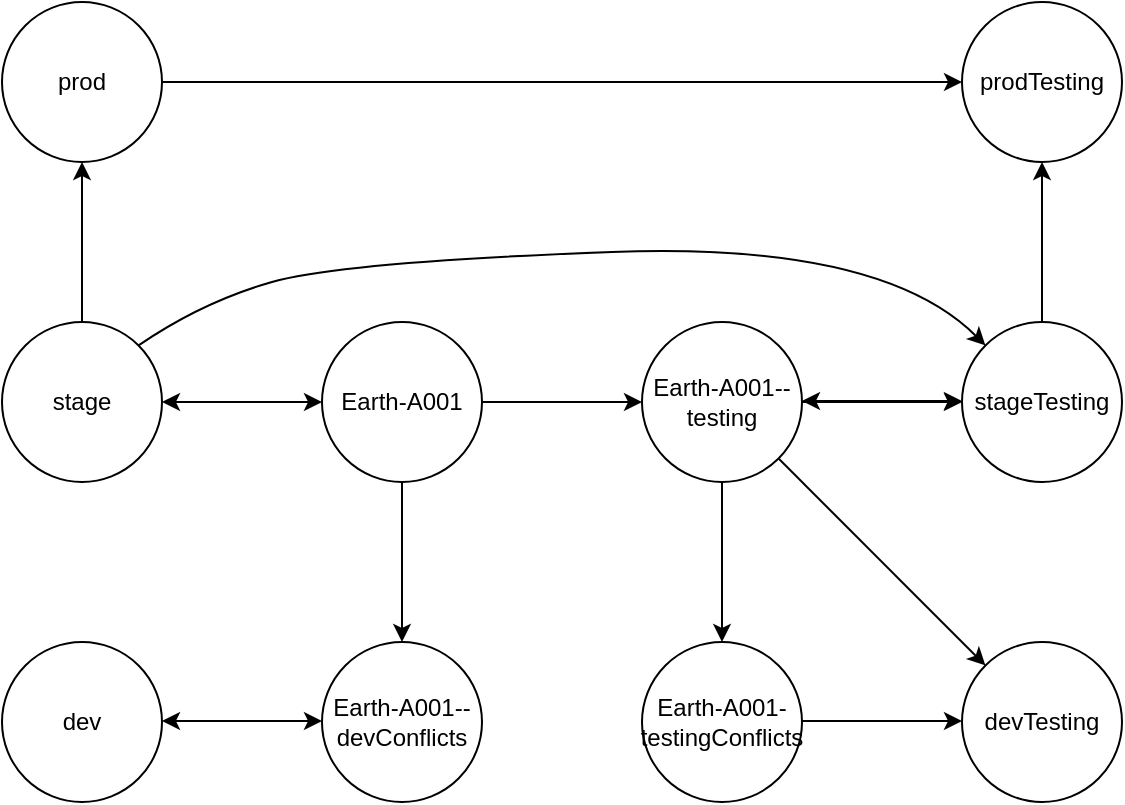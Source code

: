<mxfile version="24.7.7">
  <diagram name="Page-1" id="FoErnBP0bsuoqeBmM7qJ">
    <mxGraphModel dx="1434" dy="786" grid="1" gridSize="10" guides="1" tooltips="1" connect="1" arrows="1" fold="1" page="1" pageScale="1" pageWidth="827" pageHeight="1169" math="0" shadow="0">
      <root>
        <mxCell id="0" />
        <mxCell id="1" parent="0" />
        <mxCell id="bOdxVoqwb2bXN5GkgqzS-1" value="prod" style="ellipse;whiteSpace=wrap;html=1;aspect=fixed;" vertex="1" parent="1">
          <mxGeometry x="40" y="120" width="80" height="80" as="geometry" />
        </mxCell>
        <mxCell id="bOdxVoqwb2bXN5GkgqzS-2" value="stage" style="ellipse;whiteSpace=wrap;html=1;aspect=fixed;" vertex="1" parent="1">
          <mxGeometry x="40" y="280" width="80" height="80" as="geometry" />
        </mxCell>
        <mxCell id="bOdxVoqwb2bXN5GkgqzS-3" value="dev" style="ellipse;whiteSpace=wrap;html=1;aspect=fixed;" vertex="1" parent="1">
          <mxGeometry x="40" y="440" width="80" height="80" as="geometry" />
        </mxCell>
        <mxCell id="bOdxVoqwb2bXN5GkgqzS-7" value="" style="edgeStyle=orthogonalEdgeStyle;rounded=0;orthogonalLoop=1;jettySize=auto;html=1;" edge="1" parent="1" source="bOdxVoqwb2bXN5GkgqzS-4" target="bOdxVoqwb2bXN5GkgqzS-6">
          <mxGeometry relative="1" as="geometry" />
        </mxCell>
        <mxCell id="bOdxVoqwb2bXN5GkgqzS-9" value="" style="edgeStyle=orthogonalEdgeStyle;rounded=0;orthogonalLoop=1;jettySize=auto;html=1;" edge="1" parent="1" source="bOdxVoqwb2bXN5GkgqzS-4" target="bOdxVoqwb2bXN5GkgqzS-8">
          <mxGeometry relative="1" as="geometry" />
        </mxCell>
        <mxCell id="bOdxVoqwb2bXN5GkgqzS-4" value="Earth-A001" style="ellipse;whiteSpace=wrap;html=1;" vertex="1" parent="1">
          <mxGeometry x="200" y="280" width="80" height="80" as="geometry" />
        </mxCell>
        <mxCell id="bOdxVoqwb2bXN5GkgqzS-6" value="Earth-A001--dev&lt;span style=&quot;background-color: initial;&quot;&gt;Conflicts&lt;/span&gt;" style="ellipse;whiteSpace=wrap;html=1;" vertex="1" parent="1">
          <mxGeometry x="200" y="440" width="80" height="80" as="geometry" />
        </mxCell>
        <mxCell id="bOdxVoqwb2bXN5GkgqzS-16" value="" style="edgeStyle=orthogonalEdgeStyle;rounded=0;orthogonalLoop=1;jettySize=auto;html=1;" edge="1" parent="1" source="bOdxVoqwb2bXN5GkgqzS-8" target="bOdxVoqwb2bXN5GkgqzS-11">
          <mxGeometry relative="1" as="geometry" />
        </mxCell>
        <mxCell id="bOdxVoqwb2bXN5GkgqzS-23" value="" style="edgeStyle=orthogonalEdgeStyle;rounded=0;orthogonalLoop=1;jettySize=auto;html=1;" edge="1" parent="1" source="bOdxVoqwb2bXN5GkgqzS-8" target="bOdxVoqwb2bXN5GkgqzS-22">
          <mxGeometry relative="1" as="geometry" />
        </mxCell>
        <mxCell id="bOdxVoqwb2bXN5GkgqzS-8" value="Earth-A001--testing" style="ellipse;whiteSpace=wrap;html=1;" vertex="1" parent="1">
          <mxGeometry x="360" y="280" width="80" height="80" as="geometry" />
        </mxCell>
        <mxCell id="bOdxVoqwb2bXN5GkgqzS-27" value="" style="edgeStyle=orthogonalEdgeStyle;rounded=0;orthogonalLoop=1;jettySize=auto;html=1;" edge="1" parent="1" source="bOdxVoqwb2bXN5GkgqzS-11" target="bOdxVoqwb2bXN5GkgqzS-26">
          <mxGeometry relative="1" as="geometry" />
        </mxCell>
        <mxCell id="bOdxVoqwb2bXN5GkgqzS-11" value="stageTesting" style="ellipse;whiteSpace=wrap;html=1;" vertex="1" parent="1">
          <mxGeometry x="520" y="280" width="80" height="80" as="geometry" />
        </mxCell>
        <mxCell id="bOdxVoqwb2bXN5GkgqzS-14" value="" style="endArrow=classic;startArrow=classic;html=1;rounded=0;entryX=0;entryY=0.5;entryDx=0;entryDy=0;" edge="1" parent="1" target="bOdxVoqwb2bXN5GkgqzS-4">
          <mxGeometry width="50" height="50" relative="1" as="geometry">
            <mxPoint x="120" y="320" as="sourcePoint" />
            <mxPoint x="170" y="270" as="targetPoint" />
          </mxGeometry>
        </mxCell>
        <mxCell id="bOdxVoqwb2bXN5GkgqzS-15" value="" style="endArrow=classic;startArrow=classic;html=1;rounded=0;entryX=0;entryY=0.5;entryDx=0;entryDy=0;" edge="1" parent="1">
          <mxGeometry width="50" height="50" relative="1" as="geometry">
            <mxPoint x="440" y="319.5" as="sourcePoint" />
            <mxPoint x="520" y="319.5" as="targetPoint" />
          </mxGeometry>
        </mxCell>
        <mxCell id="bOdxVoqwb2bXN5GkgqzS-17" value="" style="endArrow=classic;startArrow=classic;html=1;rounded=0;entryX=0;entryY=0.5;entryDx=0;entryDy=0;" edge="1" parent="1">
          <mxGeometry width="50" height="50" relative="1" as="geometry">
            <mxPoint x="120" y="479.5" as="sourcePoint" />
            <mxPoint x="200" y="479.5" as="targetPoint" />
          </mxGeometry>
        </mxCell>
        <mxCell id="bOdxVoqwb2bXN5GkgqzS-18" value="dev&lt;span style=&quot;background-color: initial;&quot;&gt;Testing&lt;/span&gt;" style="ellipse;whiteSpace=wrap;html=1;" vertex="1" parent="1">
          <mxGeometry x="520" y="440" width="80" height="80" as="geometry" />
        </mxCell>
        <mxCell id="bOdxVoqwb2bXN5GkgqzS-20" value="" style="endArrow=classic;html=1;rounded=0;entryX=0;entryY=0;entryDx=0;entryDy=0;" edge="1" parent="1" source="bOdxVoqwb2bXN5GkgqzS-8" target="bOdxVoqwb2bXN5GkgqzS-18">
          <mxGeometry width="50" height="50" relative="1" as="geometry">
            <mxPoint x="390" y="430" as="sourcePoint" />
            <mxPoint x="440" y="380" as="targetPoint" />
          </mxGeometry>
        </mxCell>
        <mxCell id="bOdxVoqwb2bXN5GkgqzS-21" value="" style="curved=1;endArrow=classic;html=1;rounded=0;exitX=1;exitY=0;exitDx=0;exitDy=0;" edge="1" parent="1" source="bOdxVoqwb2bXN5GkgqzS-2" target="bOdxVoqwb2bXN5GkgqzS-11">
          <mxGeometry width="50" height="50" relative="1" as="geometry">
            <mxPoint x="130" y="270" as="sourcePoint" />
            <mxPoint x="480" y="230" as="targetPoint" />
            <Array as="points">
              <mxPoint x="140" y="270" />
              <mxPoint x="210" y="250" />
              <mxPoint x="480" y="240" />
            </Array>
          </mxGeometry>
        </mxCell>
        <mxCell id="bOdxVoqwb2bXN5GkgqzS-22" value="Earth-A001-testingConflicts" style="ellipse;whiteSpace=wrap;html=1;" vertex="1" parent="1">
          <mxGeometry x="360" y="440" width="80" height="80" as="geometry" />
        </mxCell>
        <mxCell id="bOdxVoqwb2bXN5GkgqzS-24" value="" style="edgeStyle=orthogonalEdgeStyle;rounded=0;orthogonalLoop=1;jettySize=auto;html=1;" edge="1" parent="1">
          <mxGeometry relative="1" as="geometry">
            <mxPoint x="440" y="479.5" as="sourcePoint" />
            <mxPoint x="520" y="479.5" as="targetPoint" />
          </mxGeometry>
        </mxCell>
        <mxCell id="bOdxVoqwb2bXN5GkgqzS-25" value="" style="endArrow=classic;html=1;rounded=0;exitX=0.5;exitY=0;exitDx=0;exitDy=0;entryX=0.5;entryY=1;entryDx=0;entryDy=0;" edge="1" parent="1" source="bOdxVoqwb2bXN5GkgqzS-2" target="bOdxVoqwb2bXN5GkgqzS-1">
          <mxGeometry width="50" height="50" relative="1" as="geometry">
            <mxPoint x="70" y="260" as="sourcePoint" />
            <mxPoint x="120" y="210" as="targetPoint" />
          </mxGeometry>
        </mxCell>
        <mxCell id="bOdxVoqwb2bXN5GkgqzS-26" value="prod&lt;span style=&quot;background-color: initial;&quot;&gt;Testing&lt;/span&gt;" style="ellipse;whiteSpace=wrap;html=1;" vertex="1" parent="1">
          <mxGeometry x="520" y="120" width="80" height="80" as="geometry" />
        </mxCell>
        <mxCell id="bOdxVoqwb2bXN5GkgqzS-28" value="" style="endArrow=classic;html=1;rounded=0;exitX=1;exitY=0.5;exitDx=0;exitDy=0;entryX=0;entryY=0.5;entryDx=0;entryDy=0;" edge="1" parent="1" source="bOdxVoqwb2bXN5GkgqzS-1" target="bOdxVoqwb2bXN5GkgqzS-26">
          <mxGeometry width="50" height="50" relative="1" as="geometry">
            <mxPoint x="170" y="150" as="sourcePoint" />
            <mxPoint x="220" y="100" as="targetPoint" />
          </mxGeometry>
        </mxCell>
      </root>
    </mxGraphModel>
  </diagram>
</mxfile>
